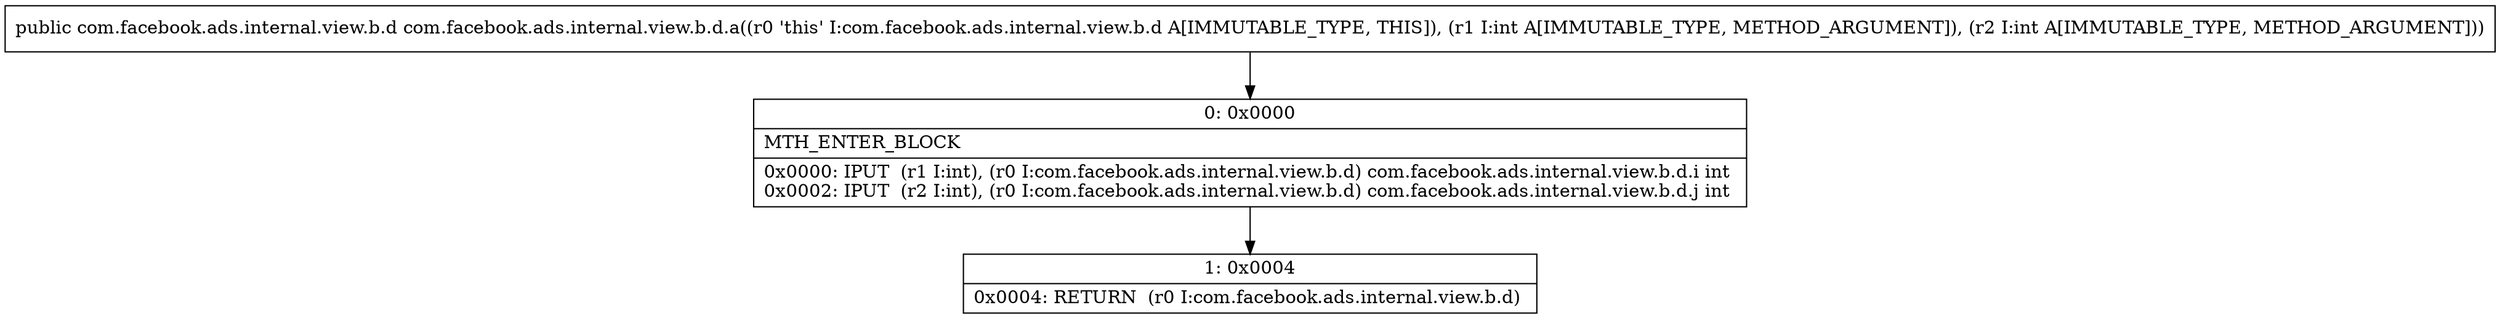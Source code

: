 digraph "CFG forcom.facebook.ads.internal.view.b.d.a(II)Lcom\/facebook\/ads\/internal\/view\/b\/d;" {
Node_0 [shape=record,label="{0\:\ 0x0000|MTH_ENTER_BLOCK\l|0x0000: IPUT  (r1 I:int), (r0 I:com.facebook.ads.internal.view.b.d) com.facebook.ads.internal.view.b.d.i int \l0x0002: IPUT  (r2 I:int), (r0 I:com.facebook.ads.internal.view.b.d) com.facebook.ads.internal.view.b.d.j int \l}"];
Node_1 [shape=record,label="{1\:\ 0x0004|0x0004: RETURN  (r0 I:com.facebook.ads.internal.view.b.d) \l}"];
MethodNode[shape=record,label="{public com.facebook.ads.internal.view.b.d com.facebook.ads.internal.view.b.d.a((r0 'this' I:com.facebook.ads.internal.view.b.d A[IMMUTABLE_TYPE, THIS]), (r1 I:int A[IMMUTABLE_TYPE, METHOD_ARGUMENT]), (r2 I:int A[IMMUTABLE_TYPE, METHOD_ARGUMENT])) }"];
MethodNode -> Node_0;
Node_0 -> Node_1;
}

